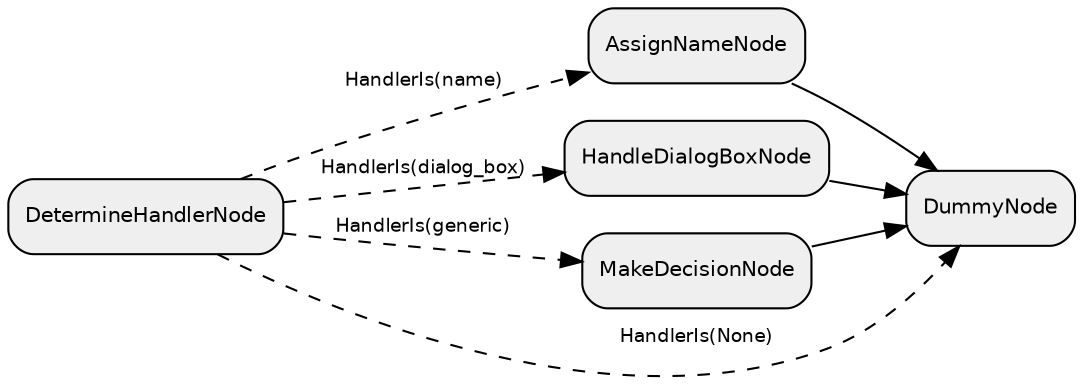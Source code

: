 digraph "subflow_nTFsQjsTte4kM2DLY1RUj" {
  rankdir=LR;
  compound=true;
  node [shape=box, style="rounded,filled", fillcolor="#EFEFEF", fontname="Helvetica", fontsize=10];
  edge [fontname="Helvetica", fontsize=9];
  r8C5n5YZGjcdk5noUXuPw [label="AssignNameNode"];
  uLGVmI8wz4cWu1leLHFI4 [label="HandleDialogBoxNode"];
  oV1u0VWW0zxIOWYSNaKZp [label="MakeDecisionNode"];
  MBZqRNb17kyvsYXXvjUGi [label="DummyNode"];
  c6Wq1TxDB65XJpJinzXim [label="DetermineHandlerNode"];
  c6Wq1TxDB65XJpJinzXim -> uLGVmI8wz4cWu1leLHFI4 [style="dashed", label="HandlerIs(dialog_box)"];
  c6Wq1TxDB65XJpJinzXim -> r8C5n5YZGjcdk5noUXuPw [style="dashed", label="HandlerIs(name)"];
  c6Wq1TxDB65XJpJinzXim -> oV1u0VWW0zxIOWYSNaKZp [style="dashed", label="HandlerIs(generic)"];
  c6Wq1TxDB65XJpJinzXim -> MBZqRNb17kyvsYXXvjUGi [style="dashed", label="HandlerIs(None)"];
  uLGVmI8wz4cWu1leLHFI4 -> MBZqRNb17kyvsYXXvjUGi [style="solid"];
  r8C5n5YZGjcdk5noUXuPw -> MBZqRNb17kyvsYXXvjUGi [style="solid"];
  oV1u0VWW0zxIOWYSNaKZp -> MBZqRNb17kyvsYXXvjUGi [style="solid"];
}